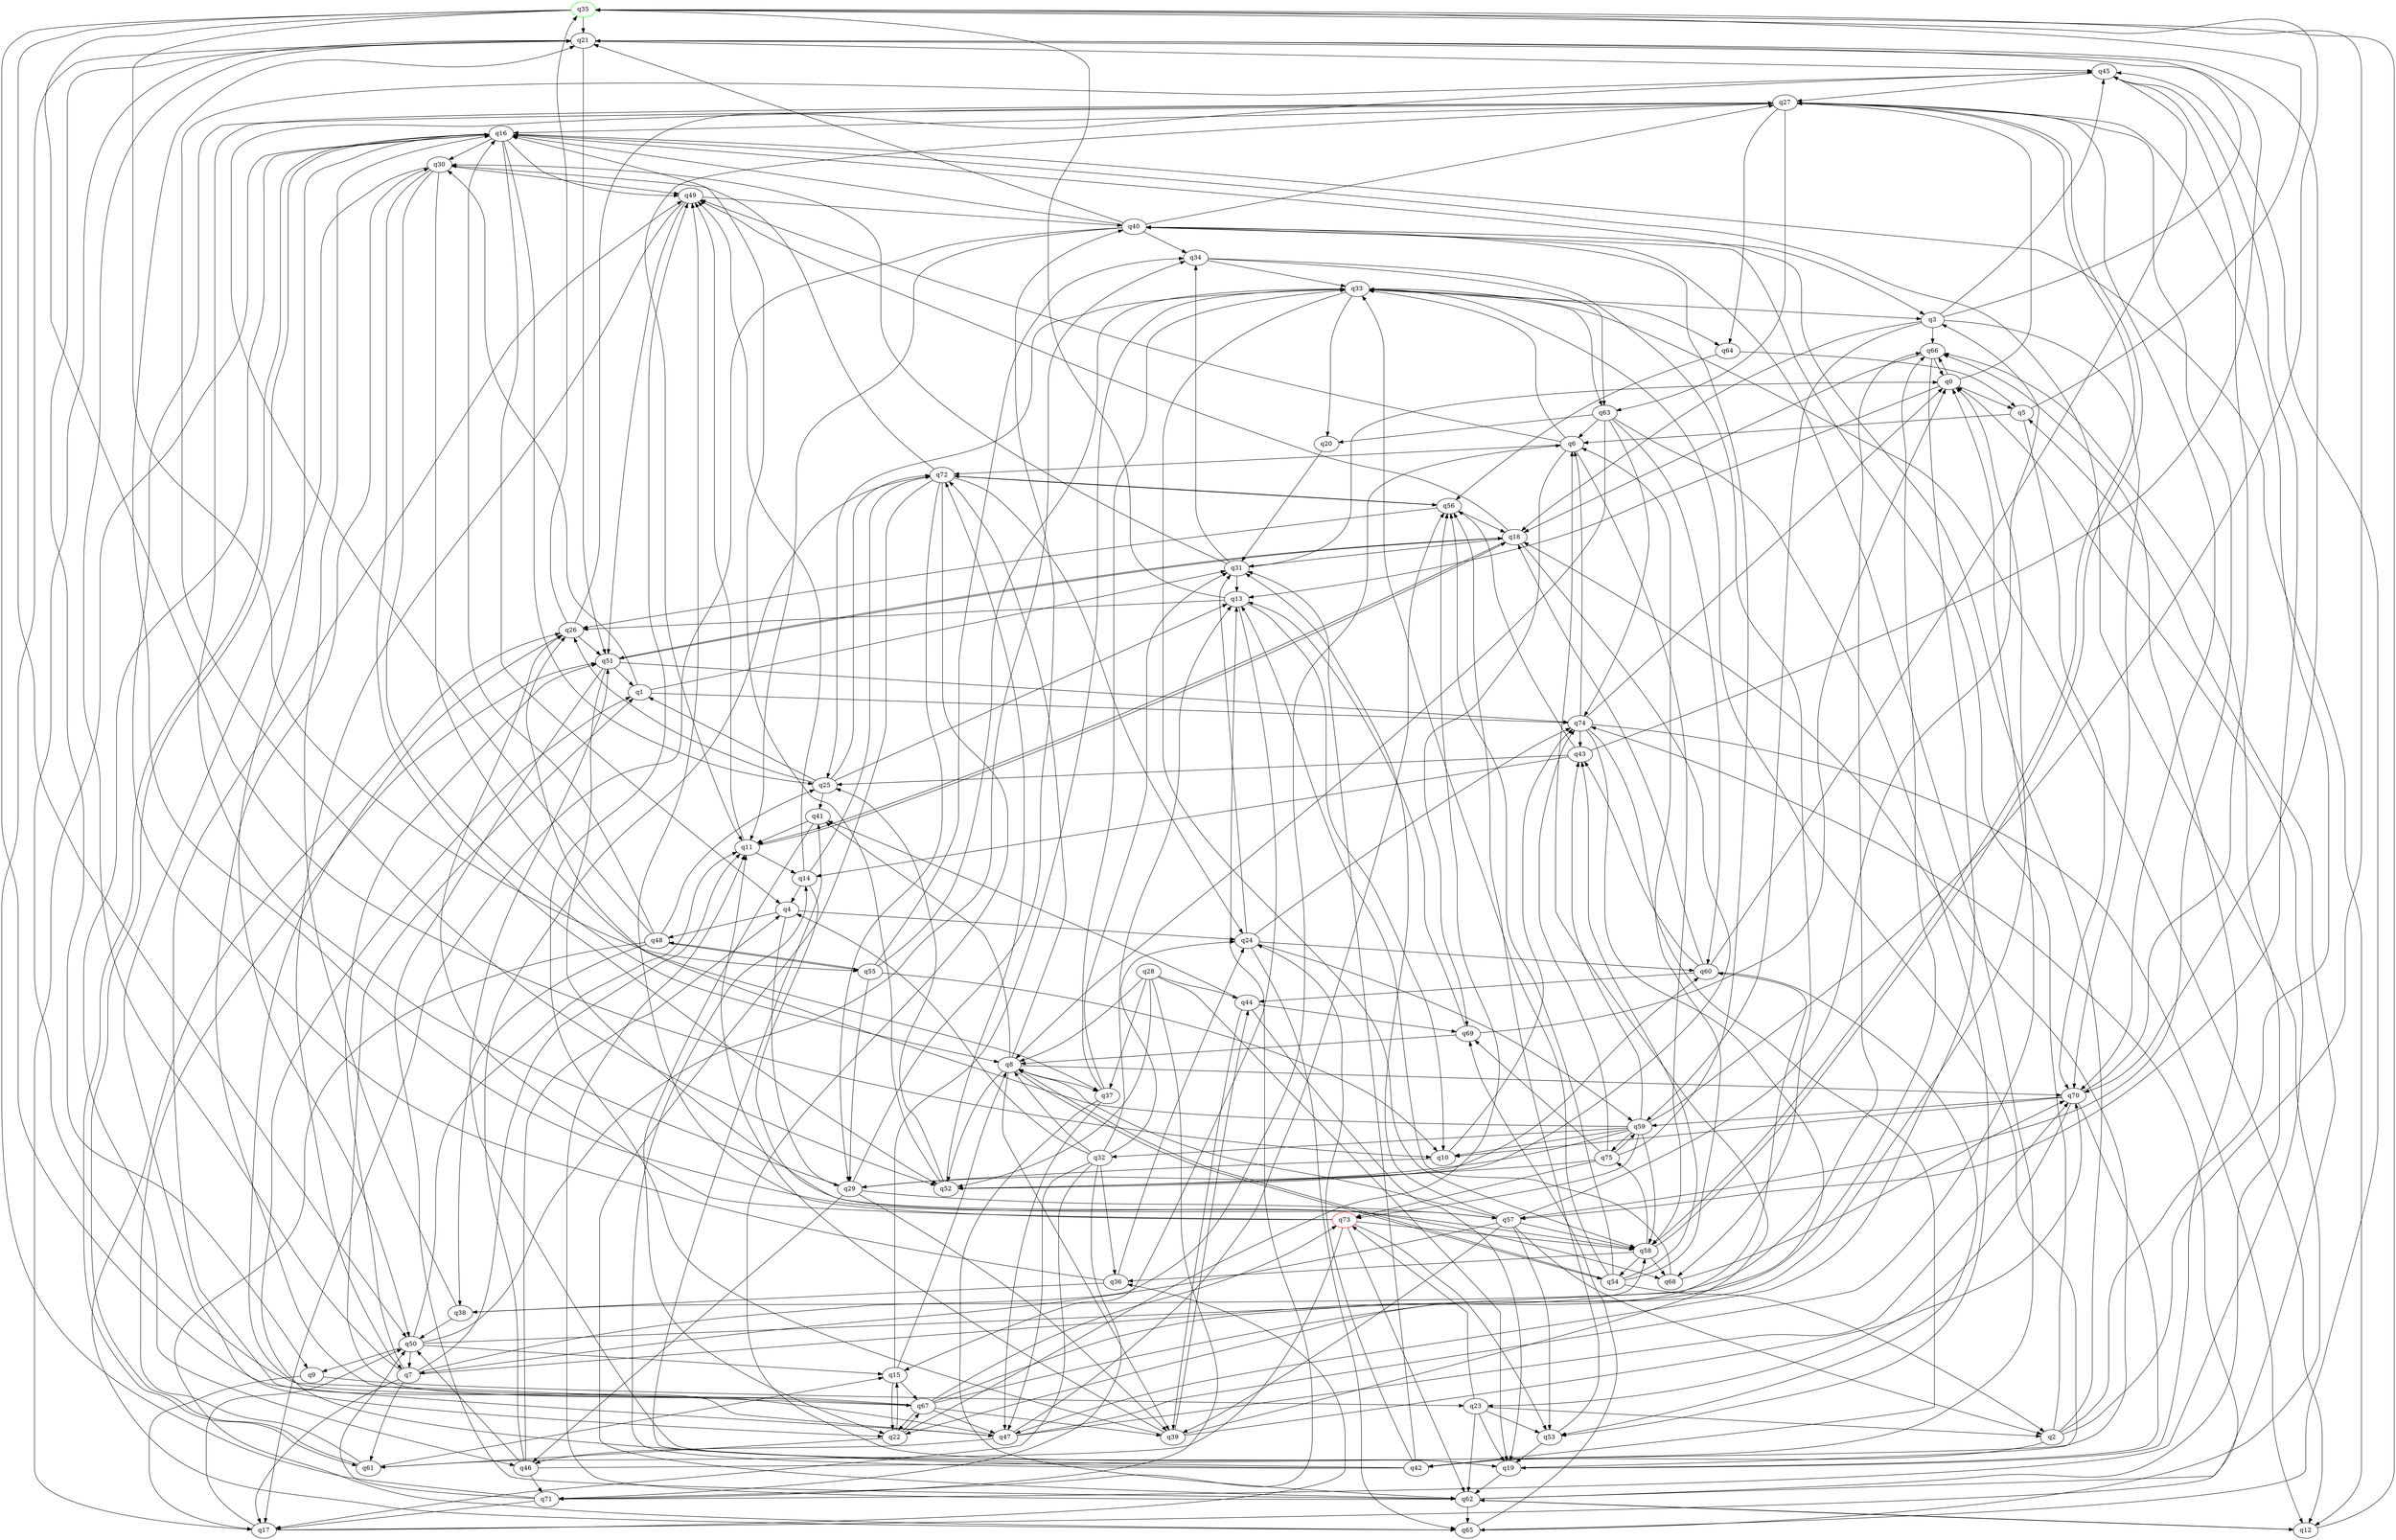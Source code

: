 digraph A{
q35 [initial=1,color=green];
q73 [final=1,color=red];
q0 -> q5;
q0 -> q13;
q0 -> q27;
q0 -> q66;
q1 -> q30;
q1 -> q31;
q1 -> q74;
q2 -> q16;
q2 -> q27;
q2 -> q35;
q2 -> q40;
q2 -> q42;
q3 -> q18;
q3 -> q21;
q3 -> q45;
q3 -> q59;
q3 -> q66;
q3 -> q70;
q4 -> q24;
q4 -> q29;
q4 -> q48;
q5 -> q6;
q5 -> q35;
q5 -> q70;
q6 -> q33;
q6 -> q49;
q6 -> q58;
q6 -> q69;
q6 -> q72;
q7 -> q6;
q7 -> q11;
q7 -> q17;
q7 -> q21;
q7 -> q51;
q7 -> q58;
q7 -> q61;
q8 -> q37;
q8 -> q39;
q8 -> q41;
q8 -> q52;
q8 -> q54;
q8 -> q70;
q8 -> q72;
q9 -> q17;
q9 -> q23;
q10 -> q29;
q10 -> q74;
q11 -> q14;
q11 -> q18;
q11 -> q49;
q12 -> q35;
q12 -> q62;
q13 -> q10;
q13 -> q15;
q13 -> q26;
q13 -> q35;
q14 -> q4;
q14 -> q49;
q14 -> q68;
q14 -> q72;
q15 -> q8;
q15 -> q22;
q15 -> q33;
q15 -> q67;
q16 -> q4;
q16 -> q12;
q16 -> q17;
q16 -> q25;
q16 -> q30;
q16 -> q46;
q16 -> q49;
q16 -> q50;
q16 -> q61;
q16 -> q65;
q17 -> q36;
q17 -> q50;
q17 -> q74;
q18 -> q11;
q18 -> q31;
q18 -> q49;
q18 -> q51;
q18 -> q52;
q19 -> q33;
q19 -> q51;
q19 -> q62;
q19 -> q66;
q20 -> q31;
q21 -> q9;
q21 -> q45;
q21 -> q51;
q21 -> q67;
q21 -> q70;
q22 -> q15;
q22 -> q56;
q22 -> q61;
q22 -> q67;
q23 -> q2;
q23 -> q19;
q23 -> q53;
q23 -> q62;
q23 -> q73;
q24 -> q31;
q24 -> q59;
q24 -> q60;
q24 -> q65;
q24 -> q74;
q25 -> q1;
q25 -> q13;
q25 -> q26;
q25 -> q41;
q25 -> q72;
q26 -> q35;
q26 -> q45;
q26 -> q51;
q27 -> q11;
q27 -> q16;
q27 -> q57;
q27 -> q58;
q27 -> q63;
q27 -> q64;
q27 -> q70;
q28 -> q8;
q28 -> q19;
q28 -> q37;
q28 -> q44;
q28 -> q52;
q28 -> q71;
q29 -> q27;
q29 -> q39;
q29 -> q40;
q29 -> q46;
q29 -> q57;
q30 -> q8;
q30 -> q22;
q30 -> q37;
q30 -> q49;
q30 -> q52;
q31 -> q0;
q31 -> q13;
q31 -> q30;
q31 -> q34;
q32 -> q4;
q32 -> q8;
q32 -> q13;
q32 -> q17;
q32 -> q24;
q32 -> q36;
q32 -> q47;
q32 -> q71;
q33 -> q3;
q33 -> q12;
q33 -> q20;
q33 -> q25;
q33 -> q58;
q33 -> q63;
q33 -> q64;
q34 -> q33;
q34 -> q63;
q34 -> q68;
q35 -> q10;
q35 -> q21;
q35 -> q47;
q35 -> q50;
q35 -> q55;
q36 -> q24;
q36 -> q27;
q36 -> q38;
q37 -> q31;
q37 -> q33;
q37 -> q47;
q37 -> q62;
q38 -> q16;
q38 -> q50;
q38 -> q66;
q39 -> q6;
q39 -> q11;
q39 -> q44;
q39 -> q49;
q39 -> q70;
q40 -> q3;
q40 -> q11;
q40 -> q16;
q40 -> q17;
q40 -> q21;
q40 -> q27;
q40 -> q34;
q40 -> q42;
q41 -> q11;
q41 -> q22;
q42 -> q1;
q42 -> q14;
q42 -> q24;
q42 -> q31;
q42 -> q41;
q43 -> q14;
q43 -> q21;
q43 -> q25;
q43 -> q56;
q44 -> q19;
q44 -> q39;
q44 -> q41;
q44 -> q69;
q45 -> q27;
q45 -> q52;
q45 -> q57;
q46 -> q4;
q46 -> q18;
q46 -> q50;
q46 -> q71;
q46 -> q72;
q47 -> q0;
q47 -> q26;
q47 -> q46;
q47 -> q49;
q47 -> q56;
q47 -> q70;
q48 -> q16;
q48 -> q25;
q48 -> q27;
q48 -> q38;
q48 -> q55;
q48 -> q65;
q49 -> q7;
q49 -> q40;
q49 -> q51;
q50 -> q7;
q50 -> q9;
q50 -> q11;
q50 -> q15;
q50 -> q34;
q50 -> q66;
q51 -> q1;
q51 -> q18;
q51 -> q57;
q51 -> q62;
q51 -> q74;
q52 -> q16;
q52 -> q25;
q52 -> q60;
q52 -> q72;
q53 -> q19;
q53 -> q56;
q54 -> q2;
q54 -> q6;
q54 -> q8;
q54 -> q33;
q54 -> q43;
q54 -> q56;
q55 -> q10;
q55 -> q29;
q55 -> q33;
q55 -> q34;
q55 -> q48;
q56 -> q18;
q56 -> q26;
q56 -> q72;
q57 -> q2;
q57 -> q3;
q57 -> q7;
q57 -> q8;
q57 -> q31;
q57 -> q39;
q57 -> q53;
q57 -> q58;
q58 -> q21;
q58 -> q27;
q58 -> q36;
q58 -> q54;
q58 -> q68;
q58 -> q75;
q59 -> q10;
q59 -> q26;
q59 -> q29;
q59 -> q32;
q59 -> q35;
q59 -> q43;
q59 -> q58;
q59 -> q73;
q59 -> q75;
q60 -> q18;
q60 -> q43;
q60 -> q44;
q60 -> q45;
q60 -> q53;
q61 -> q15;
q61 -> q16;
q61 -> q51;
q62 -> q5;
q62 -> q11;
q62 -> q12;
q62 -> q65;
q62 -> q66;
q63 -> q6;
q63 -> q8;
q63 -> q20;
q63 -> q53;
q63 -> q60;
q63 -> q74;
q64 -> q5;
q64 -> q56;
q65 -> q26;
q65 -> q45;
q65 -> q69;
q66 -> q0;
q66 -> q18;
q66 -> q47;
q67 -> q0;
q67 -> q1;
q67 -> q22;
q67 -> q30;
q67 -> q39;
q67 -> q47;
q67 -> q60;
q67 -> q73;
q68 -> q13;
q68 -> q70;
q69 -> q0;
q69 -> q8;
q69 -> q13;
q70 -> q10;
q70 -> q19;
q70 -> q23;
q70 -> q45;
q70 -> q59;
q71 -> q0;
q71 -> q13;
q71 -> q17;
q71 -> q21;
q71 -> q50;
q72 -> q19;
q72 -> q24;
q72 -> q29;
q72 -> q30;
q72 -> q56;
q72 -> q62;
q73 -> q26;
q73 -> q49;
q73 -> q53;
q73 -> q58;
q73 -> q61;
q73 -> q62;
q74 -> q0;
q74 -> q6;
q74 -> q12;
q74 -> q22;
q74 -> q42;
q74 -> q43;
q75 -> q40;
q75 -> q52;
q75 -> q59;
q75 -> q69;
q75 -> q73;
q75 -> q74;
}